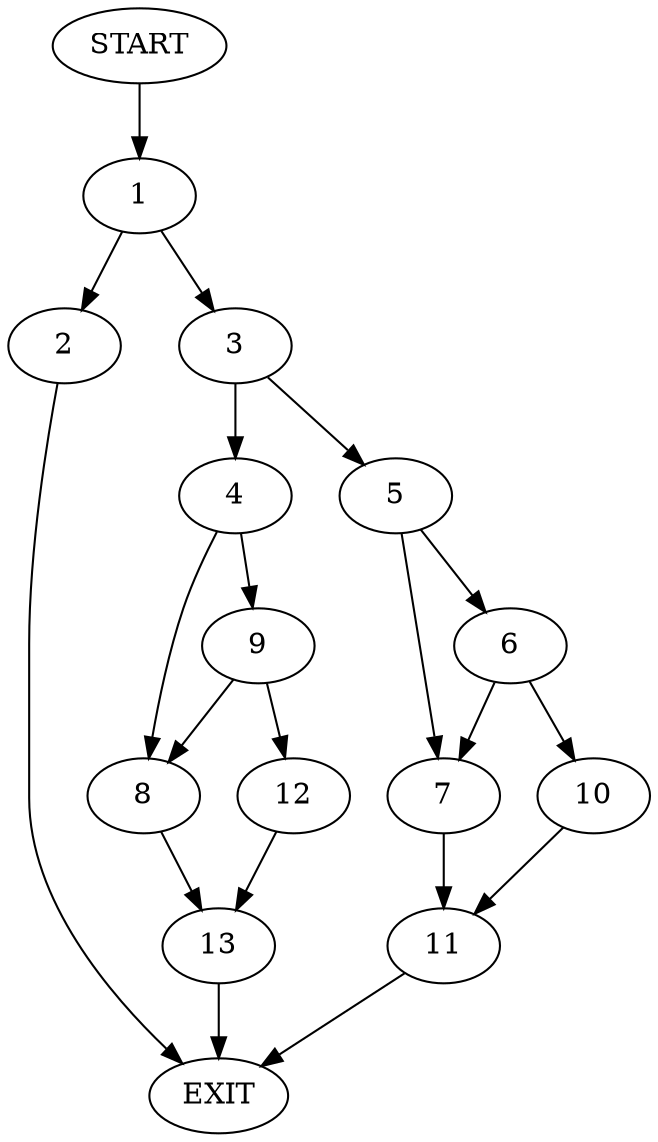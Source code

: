digraph {
0 [label="START"]
14 [label="EXIT"]
0 -> 1
1 -> 2
1 -> 3
3 -> 4
3 -> 5
2 -> 14
5 -> 6
5 -> 7
4 -> 8
4 -> 9
6 -> 7
6 -> 10
7 -> 11
10 -> 11
11 -> 14
9 -> 8
9 -> 12
8 -> 13
12 -> 13
13 -> 14
}
